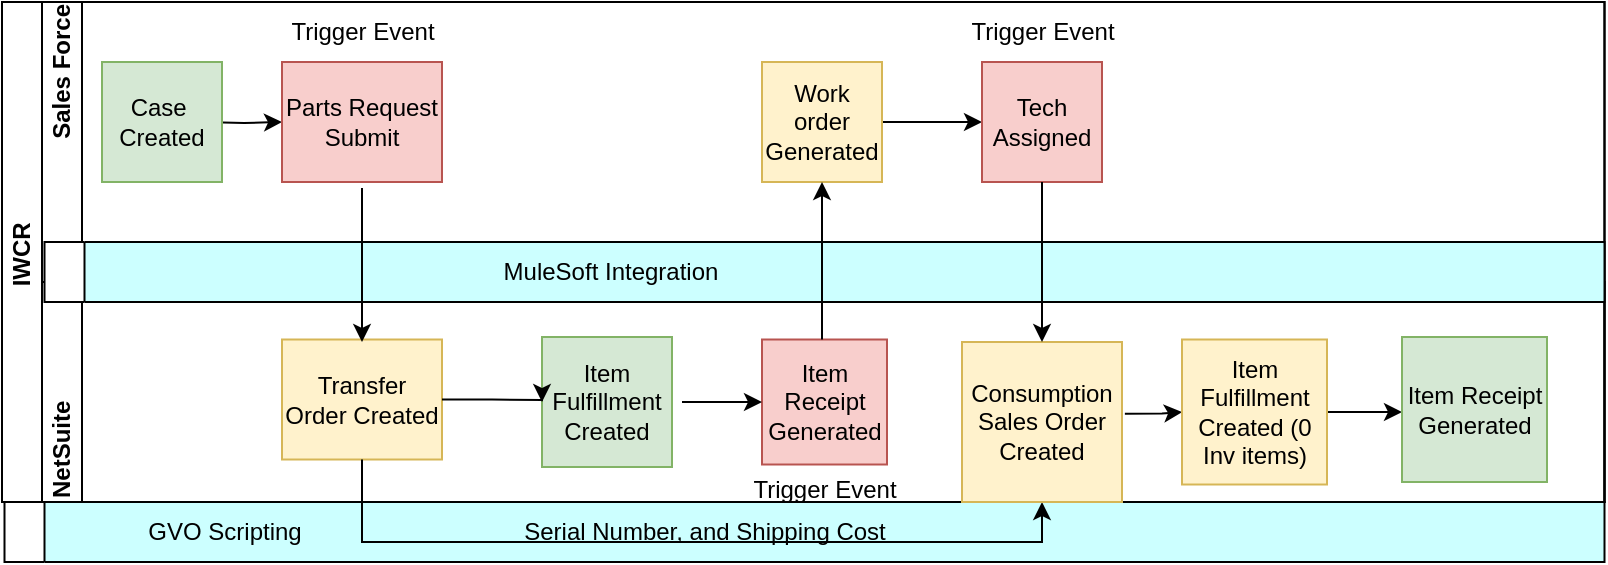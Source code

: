 <mxfile version="24.7.17">
  <diagram id="prtHgNgQTEPvFCAcTncT" name="Page-1">
    <mxGraphModel dx="875" dy="435" grid="1" gridSize="10" guides="1" tooltips="1" connect="1" arrows="1" fold="1" page="1" pageScale="1" pageWidth="827" pageHeight="1169" math="0" shadow="0">
      <root>
        <mxCell id="0" />
        <mxCell id="1" parent="0" />
        <mxCell id="SnKN6ZXEYIArN2goFrfV-34" value="" style="swimlane;html=1;startSize=20;horizontal=0;gradientColor=none;swimlaneFillColor=#CCFFFF;" vertex="1" parent="1">
          <mxGeometry x="121.25" y="360" width="800" height="30" as="geometry">
            <mxRectangle x="210" y="555" width="430" height="30" as="alternateBounds" />
          </mxGeometry>
        </mxCell>
        <mxCell id="SnKN6ZXEYIArN2goFrfV-35" value="GVO Scripting" style="text;html=1;align=center;verticalAlign=middle;resizable=0;points=[];autosize=1;strokeColor=none;fillColor=none;" vertex="1" parent="SnKN6ZXEYIArN2goFrfV-34">
          <mxGeometry x="60" width="100" height="30" as="geometry" />
        </mxCell>
        <mxCell id="SnKN6ZXEYIArN2goFrfV-38" value="Serial Number, and Shipping Cost" style="text;html=1;align=center;verticalAlign=middle;resizable=0;points=[];autosize=1;strokeColor=none;fillColor=none;" vertex="1" parent="SnKN6ZXEYIArN2goFrfV-34">
          <mxGeometry x="250" width="200" height="30" as="geometry" />
        </mxCell>
        <mxCell id="dNxyNK7c78bLwvsdeMH5-19" value="IWCR&amp;nbsp;" style="swimlane;html=1;childLayout=stackLayout;resizeParent=1;resizeParentMax=0;horizontal=0;startSize=20;horizontalStack=0;" parent="1" vertex="1">
          <mxGeometry x="120" y="110" width="801.25" height="250" as="geometry">
            <mxRectangle x="120" y="110" width="40" height="50" as="alternateBounds" />
          </mxGeometry>
        </mxCell>
        <mxCell id="dNxyNK7c78bLwvsdeMH5-20" value="Sales Force" style="swimlane;html=1;startSize=20;horizontal=0;align=right;" parent="dNxyNK7c78bLwvsdeMH5-19" vertex="1">
          <mxGeometry x="20" width="781.25" height="250" as="geometry">
            <mxRectangle x="20" width="430" height="30" as="alternateBounds" />
          </mxGeometry>
        </mxCell>
        <mxCell id="dNxyNK7c78bLwvsdeMH5-25" value="" style="edgeStyle=orthogonalEdgeStyle;rounded=0;orthogonalLoop=1;jettySize=auto;html=1;" parent="dNxyNK7c78bLwvsdeMH5-20" target="dNxyNK7c78bLwvsdeMH5-24" edge="1">
          <mxGeometry relative="1" as="geometry">
            <mxPoint x="80" y="60" as="sourcePoint" />
          </mxGeometry>
        </mxCell>
        <mxCell id="dNxyNK7c78bLwvsdeMH5-24" value="Parts Request Submit" style="rounded=0;whiteSpace=wrap;html=1;fontFamily=Helvetica;fontSize=12;align=center;fillColor=#f8cecc;strokeColor=#b85450;" parent="dNxyNK7c78bLwvsdeMH5-20" vertex="1">
          <mxGeometry x="120" y="30" width="80" height="60" as="geometry" />
        </mxCell>
        <mxCell id="dNxyNK7c78bLwvsdeMH5-33" value="" style="edgeStyle=orthogonalEdgeStyle;rounded=0;orthogonalLoop=1;jettySize=auto;html=1;endArrow=classic;endFill=1;entryX=0;entryY=0.5;entryDx=0;entryDy=0;" parent="dNxyNK7c78bLwvsdeMH5-20" source="dNxyNK7c78bLwvsdeMH5-30" target="SnKN6ZXEYIArN2goFrfV-7" edge="1">
          <mxGeometry relative="1" as="geometry">
            <mxPoint x="360" y="60" as="targetPoint" />
          </mxGeometry>
        </mxCell>
        <mxCell id="SnKN6ZXEYIArN2goFrfV-10" style="edgeStyle=orthogonalEdgeStyle;rounded=0;orthogonalLoop=1;jettySize=auto;html=1;exitX=1;exitY=1;exitDx=0;exitDy=0;" edge="1" parent="dNxyNK7c78bLwvsdeMH5-20" source="dNxyNK7c78bLwvsdeMH5-30">
          <mxGeometry relative="1" as="geometry">
            <mxPoint x="420.138" y="90" as="targetPoint" />
          </mxGeometry>
        </mxCell>
        <mxCell id="dNxyNK7c78bLwvsdeMH5-30" value="Work order Generated" style="rounded=0;whiteSpace=wrap;html=1;fontFamily=Helvetica;fontSize=12;align=center;fillColor=#fff2cc;strokeColor=#d6b656;" parent="dNxyNK7c78bLwvsdeMH5-20" vertex="1">
          <mxGeometry x="360" y="30" width="60" height="60" as="geometry" />
        </mxCell>
        <mxCell id="SnKN6ZXEYIArN2goFrfV-2" value="Case&amp;nbsp;&lt;div&gt;Created&lt;/div&gt;" style="whiteSpace=wrap;html=1;aspect=fixed;fillColor=#d5e8d4;strokeColor=#82b366;" vertex="1" parent="dNxyNK7c78bLwvsdeMH5-20">
          <mxGeometry x="30" y="30" width="60" height="60" as="geometry" />
        </mxCell>
        <mxCell id="SnKN6ZXEYIArN2goFrfV-7" value="Tech Assigned" style="whiteSpace=wrap;html=1;aspect=fixed;fillColor=#f8cecc;strokeColor=#b85450;" vertex="1" parent="dNxyNK7c78bLwvsdeMH5-20">
          <mxGeometry x="470" y="30" width="60" height="60" as="geometry" />
        </mxCell>
        <mxCell id="SnKN6ZXEYIArN2goFrfV-14" value="Trigger Event" style="text;html=1;align=center;verticalAlign=middle;resizable=0;points=[];autosize=1;strokeColor=none;fillColor=none;" vertex="1" parent="dNxyNK7c78bLwvsdeMH5-20">
          <mxGeometry x="110" width="100" height="30" as="geometry" />
        </mxCell>
        <mxCell id="SnKN6ZXEYIArN2goFrfV-15" value="Trigger Event" style="text;html=1;align=center;verticalAlign=middle;resizable=0;points=[];autosize=1;strokeColor=none;fillColor=none;" vertex="1" parent="dNxyNK7c78bLwvsdeMH5-20">
          <mxGeometry x="450" width="100" height="30" as="geometry" />
        </mxCell>
        <mxCell id="dNxyNK7c78bLwvsdeMH5-21" value="NetSuite" style="swimlane;html=1;startSize=20;horizontal=0;align=left;" parent="dNxyNK7c78bLwvsdeMH5-20" vertex="1">
          <mxGeometry y="140" width="781.25" height="110" as="geometry">
            <mxRectangle x="20" y="30" width="430" height="30" as="alternateBounds" />
          </mxGeometry>
        </mxCell>
        <mxCell id="dNxyNK7c78bLwvsdeMH5-26" value="Transfer Order Created" style="rounded=0;whiteSpace=wrap;html=1;fontFamily=Helvetica;fontSize=12;align=center;fillColor=#fff2cc;strokeColor=#d6b656;" parent="dNxyNK7c78bLwvsdeMH5-21" vertex="1">
          <mxGeometry x="120" y="28.75" width="80" height="60" as="geometry" />
        </mxCell>
        <mxCell id="SnKN6ZXEYIArN2goFrfV-3" value="Item Fulfillment Created" style="whiteSpace=wrap;html=1;aspect=fixed;fillColor=#d5e8d4;strokeColor=#82b366;" vertex="1" parent="dNxyNK7c78bLwvsdeMH5-21">
          <mxGeometry x="250" y="27.5" width="65" height="65" as="geometry" />
        </mxCell>
        <mxCell id="SnKN6ZXEYIArN2goFrfV-6" style="edgeStyle=orthogonalEdgeStyle;rounded=0;orthogonalLoop=1;jettySize=auto;html=1;endArrow=classic;endFill=1;exitX=1;exitY=0.5;exitDx=0;exitDy=0;entryX=0;entryY=0.5;entryDx=0;entryDy=0;" edge="1" parent="dNxyNK7c78bLwvsdeMH5-21" source="dNxyNK7c78bLwvsdeMH5-26" target="SnKN6ZXEYIArN2goFrfV-3">
          <mxGeometry relative="1" as="geometry">
            <mxPoint x="290" y="50" as="sourcePoint" />
            <mxPoint x="290" y="-20" as="targetPoint" />
            <Array as="points">
              <mxPoint x="225" y="59" />
              <mxPoint x="250" y="59" />
            </Array>
          </mxGeometry>
        </mxCell>
        <mxCell id="SnKN6ZXEYIArN2goFrfV-8" value="Item Receipt Generated" style="whiteSpace=wrap;html=1;aspect=fixed;fillColor=#f8cecc;strokeColor=#b85450;" vertex="1" parent="dNxyNK7c78bLwvsdeMH5-21">
          <mxGeometry x="360" y="28.75" width="62.5" height="62.5" as="geometry" />
        </mxCell>
        <mxCell id="SnKN6ZXEYIArN2goFrfV-37" style="edgeStyle=orthogonalEdgeStyle;rounded=0;orthogonalLoop=1;jettySize=auto;html=1;entryX=0.5;entryY=1;entryDx=0;entryDy=0;" edge="1" parent="dNxyNK7c78bLwvsdeMH5-21" source="dNxyNK7c78bLwvsdeMH5-26" target="SnKN6ZXEYIArN2goFrfV-11">
          <mxGeometry relative="1" as="geometry">
            <mxPoint x="430" y="190" as="targetPoint" />
            <Array as="points">
              <mxPoint x="160" y="130" />
              <mxPoint x="500" y="130" />
            </Array>
          </mxGeometry>
        </mxCell>
        <mxCell id="SnKN6ZXEYIArN2goFrfV-19" value="" style="edgeStyle=orthogonalEdgeStyle;rounded=0;orthogonalLoop=1;jettySize=auto;html=1;exitX=1.018;exitY=0.448;exitDx=0;exitDy=0;exitPerimeter=0;" edge="1" parent="dNxyNK7c78bLwvsdeMH5-21" source="SnKN6ZXEYIArN2goFrfV-11" target="SnKN6ZXEYIArN2goFrfV-17">
          <mxGeometry relative="1" as="geometry" />
        </mxCell>
        <mxCell id="SnKN6ZXEYIArN2goFrfV-11" value="Consumption Sales Order&lt;div&gt;Created&lt;/div&gt;" style="whiteSpace=wrap;html=1;aspect=fixed;fillColor=#fff2cc;strokeColor=#d6b656;" vertex="1" parent="dNxyNK7c78bLwvsdeMH5-21">
          <mxGeometry x="460" y="30" width="80" height="80" as="geometry" />
        </mxCell>
        <mxCell id="SnKN6ZXEYIArN2goFrfV-13" value="Trigger Event" style="text;html=1;align=center;verticalAlign=middle;resizable=0;points=[];autosize=1;strokeColor=none;fillColor=none;" vertex="1" parent="dNxyNK7c78bLwvsdeMH5-21">
          <mxGeometry x="341.25" y="88.75" width="100" height="30" as="geometry" />
        </mxCell>
        <mxCell id="SnKN6ZXEYIArN2goFrfV-20" value="" style="edgeStyle=orthogonalEdgeStyle;rounded=0;orthogonalLoop=1;jettySize=auto;html=1;exitX=1;exitY=0.5;exitDx=0;exitDy=0;" edge="1" parent="dNxyNK7c78bLwvsdeMH5-21" source="SnKN6ZXEYIArN2goFrfV-17" target="SnKN6ZXEYIArN2goFrfV-18">
          <mxGeometry relative="1" as="geometry">
            <Array as="points">
              <mxPoint x="670" y="65" />
              <mxPoint x="670" y="65" />
            </Array>
          </mxGeometry>
        </mxCell>
        <mxCell id="SnKN6ZXEYIArN2goFrfV-17" value="Item Fulfillment Created (0 Inv items)" style="whiteSpace=wrap;html=1;aspect=fixed;fillColor=#fff2cc;strokeColor=#d6b656;" vertex="1" parent="dNxyNK7c78bLwvsdeMH5-21">
          <mxGeometry x="570" y="28.75" width="72.5" height="72.5" as="geometry" />
        </mxCell>
        <mxCell id="SnKN6ZXEYIArN2goFrfV-18" value="Item Receipt Generated" style="whiteSpace=wrap;html=1;aspect=fixed;fillColor=#d5e8d4;strokeColor=#82b366;" vertex="1" parent="dNxyNK7c78bLwvsdeMH5-21">
          <mxGeometry x="680" y="27.5" width="72.5" height="72.5" as="geometry" />
        </mxCell>
        <mxCell id="SnKN6ZXEYIArN2goFrfV-22" value="" style="swimlane;html=1;startSize=20;horizontal=0;gradientColor=none;swimlaneFillColor=#CCFFFF;" vertex="1" parent="dNxyNK7c78bLwvsdeMH5-20">
          <mxGeometry x="1.25" y="120" width="780" height="30" as="geometry">
            <mxRectangle x="210" y="555" width="430" height="30" as="alternateBounds" />
          </mxGeometry>
        </mxCell>
        <mxCell id="SnKN6ZXEYIArN2goFrfV-21" value="MuleSoft Integration" style="text;html=1;align=center;verticalAlign=middle;resizable=0;points=[];autosize=1;strokeColor=none;fillColor=none;" vertex="1" parent="SnKN6ZXEYIArN2goFrfV-22">
          <mxGeometry x="217.5" width="130" height="30" as="geometry" />
        </mxCell>
        <mxCell id="SnKN6ZXEYIArN2goFrfV-12" value="" style="edgeStyle=orthogonalEdgeStyle;rounded=0;orthogonalLoop=1;jettySize=auto;html=1;" edge="1" parent="dNxyNK7c78bLwvsdeMH5-20" source="SnKN6ZXEYIArN2goFrfV-7" target="SnKN6ZXEYIArN2goFrfV-11">
          <mxGeometry relative="1" as="geometry" />
        </mxCell>
        <mxCell id="SnKN6ZXEYIArN2goFrfV-9" value="" style="edgeStyle=orthogonalEdgeStyle;rounded=0;orthogonalLoop=1;jettySize=auto;html=1;" edge="1" parent="dNxyNK7c78bLwvsdeMH5-20" source="SnKN6ZXEYIArN2goFrfV-8" target="dNxyNK7c78bLwvsdeMH5-30">
          <mxGeometry relative="1" as="geometry">
            <Array as="points">
              <mxPoint x="390" y="150" />
              <mxPoint x="390" y="150" />
            </Array>
          </mxGeometry>
        </mxCell>
        <mxCell id="dNxyNK7c78bLwvsdeMH5-31" style="edgeStyle=orthogonalEdgeStyle;rounded=0;orthogonalLoop=1;jettySize=auto;html=1;endArrow=classic;endFill=1;entryX=0;entryY=0.5;entryDx=0;entryDy=0;" parent="dNxyNK7c78bLwvsdeMH5-19" target="SnKN6ZXEYIArN2goFrfV-8" edge="1">
          <mxGeometry relative="1" as="geometry">
            <mxPoint x="340" y="200" as="sourcePoint" />
            <Array as="points">
              <mxPoint x="361" y="200" />
              <mxPoint x="361" y="200" />
            </Array>
          </mxGeometry>
        </mxCell>
        <mxCell id="SnKN6ZXEYIArN2goFrfV-4" style="edgeStyle=orthogonalEdgeStyle;rounded=0;orthogonalLoop=1;jettySize=auto;html=1;endArrow=classic;endFill=1;" edge="1" parent="dNxyNK7c78bLwvsdeMH5-19">
          <mxGeometry relative="1" as="geometry">
            <mxPoint x="180" y="93" as="sourcePoint" />
            <mxPoint x="180" y="170" as="targetPoint" />
            <Array as="points">
              <mxPoint x="180" y="147" />
            </Array>
          </mxGeometry>
        </mxCell>
      </root>
    </mxGraphModel>
  </diagram>
</mxfile>
